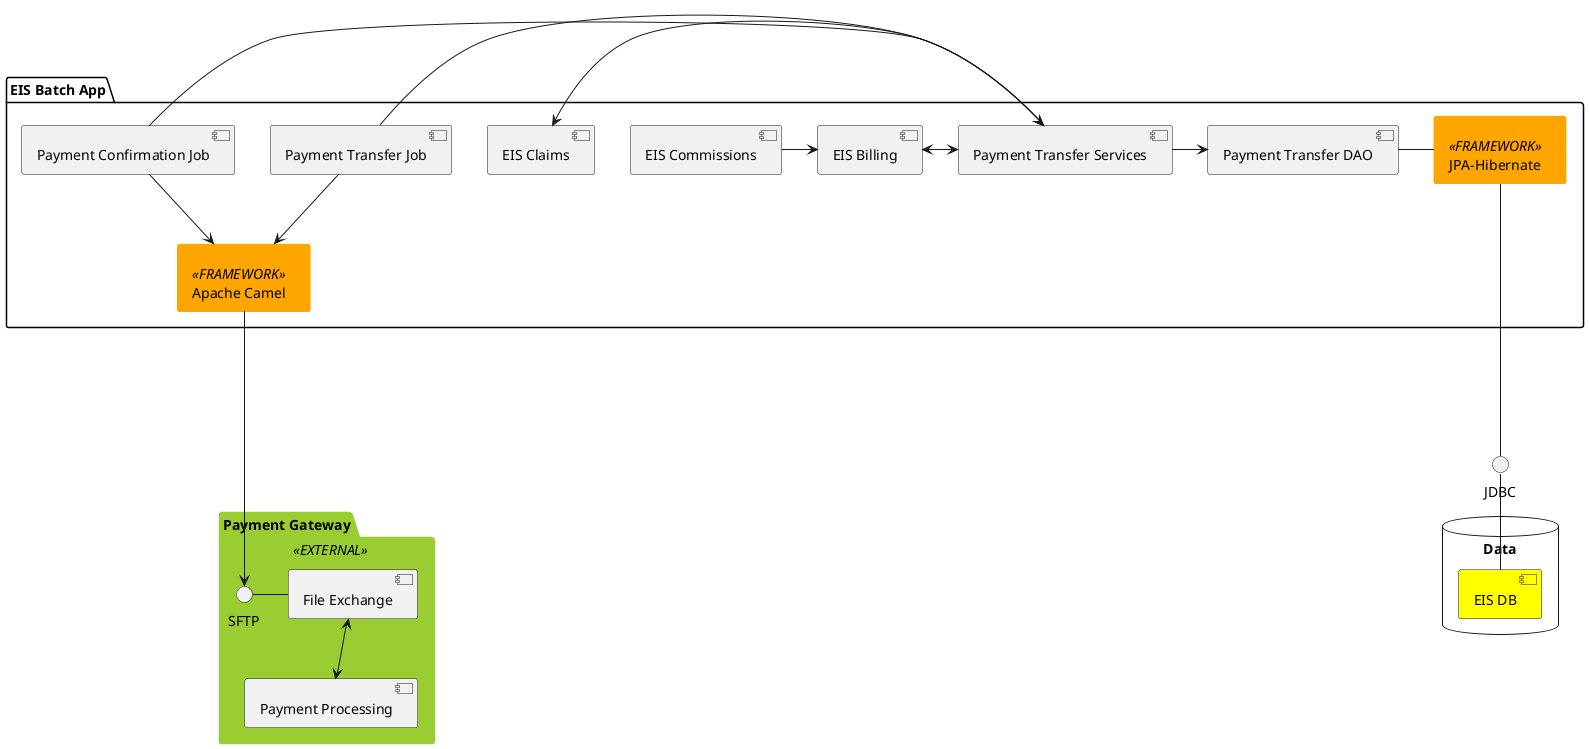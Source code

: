 @startuml



skinparam  package {

	BackgroundColor<<EXTERNAL>> YellowGreen
	BorderColor<< EXTERNAL >> YellowGreen

}

skinparam component {
  BackgroundColor<<FRAMEWORK>> orange
  BorderColor<< FRAMEWORK >> orange

}


package "EIS Batch App" {
[EIS Billing]
[EIS Commissions]
[EIS Claims]
[Payment Transfer Job]
[Payment Confirmation Job]
[Apache Camel]<<FRAMEWORK>>
[Payment Transfer Services]
[Payment Transfer DAO]
[JPA-Hibernate]<<FRAMEWORK>>
}

database Data {
[EIS DB] #Yellow
}

[Payment Transfer DAO] - [JPA-Hibernate]
[JPA-Hibernate] ---- JDBC
JDBC -- [EIS DB]


package "Payment Gateway"<< EXTERNAL >> {
SFTP - [File Exchange]
[Payment Processing]
}

[File Exchange] <--> [Payment Processing]

[Payment Transfer Job] --> [Apache Camel]

[Payment Confirmation Job]  --> [Apache Camel]
[Apache Camel] ----> SFTP
[EIS Billing] <-> [Payment Transfer Services]
[EIS Commissions] -> [EIS Billing]
[EIS Claims]  <-> [Payment Transfer Services]
[Payment Transfer Services] -> [Payment Transfer DAO]
[Payment Transfer Job] -> [Payment Transfer Services]
[Payment Confirmation Job] -> [Payment Transfer Services]



@enduml